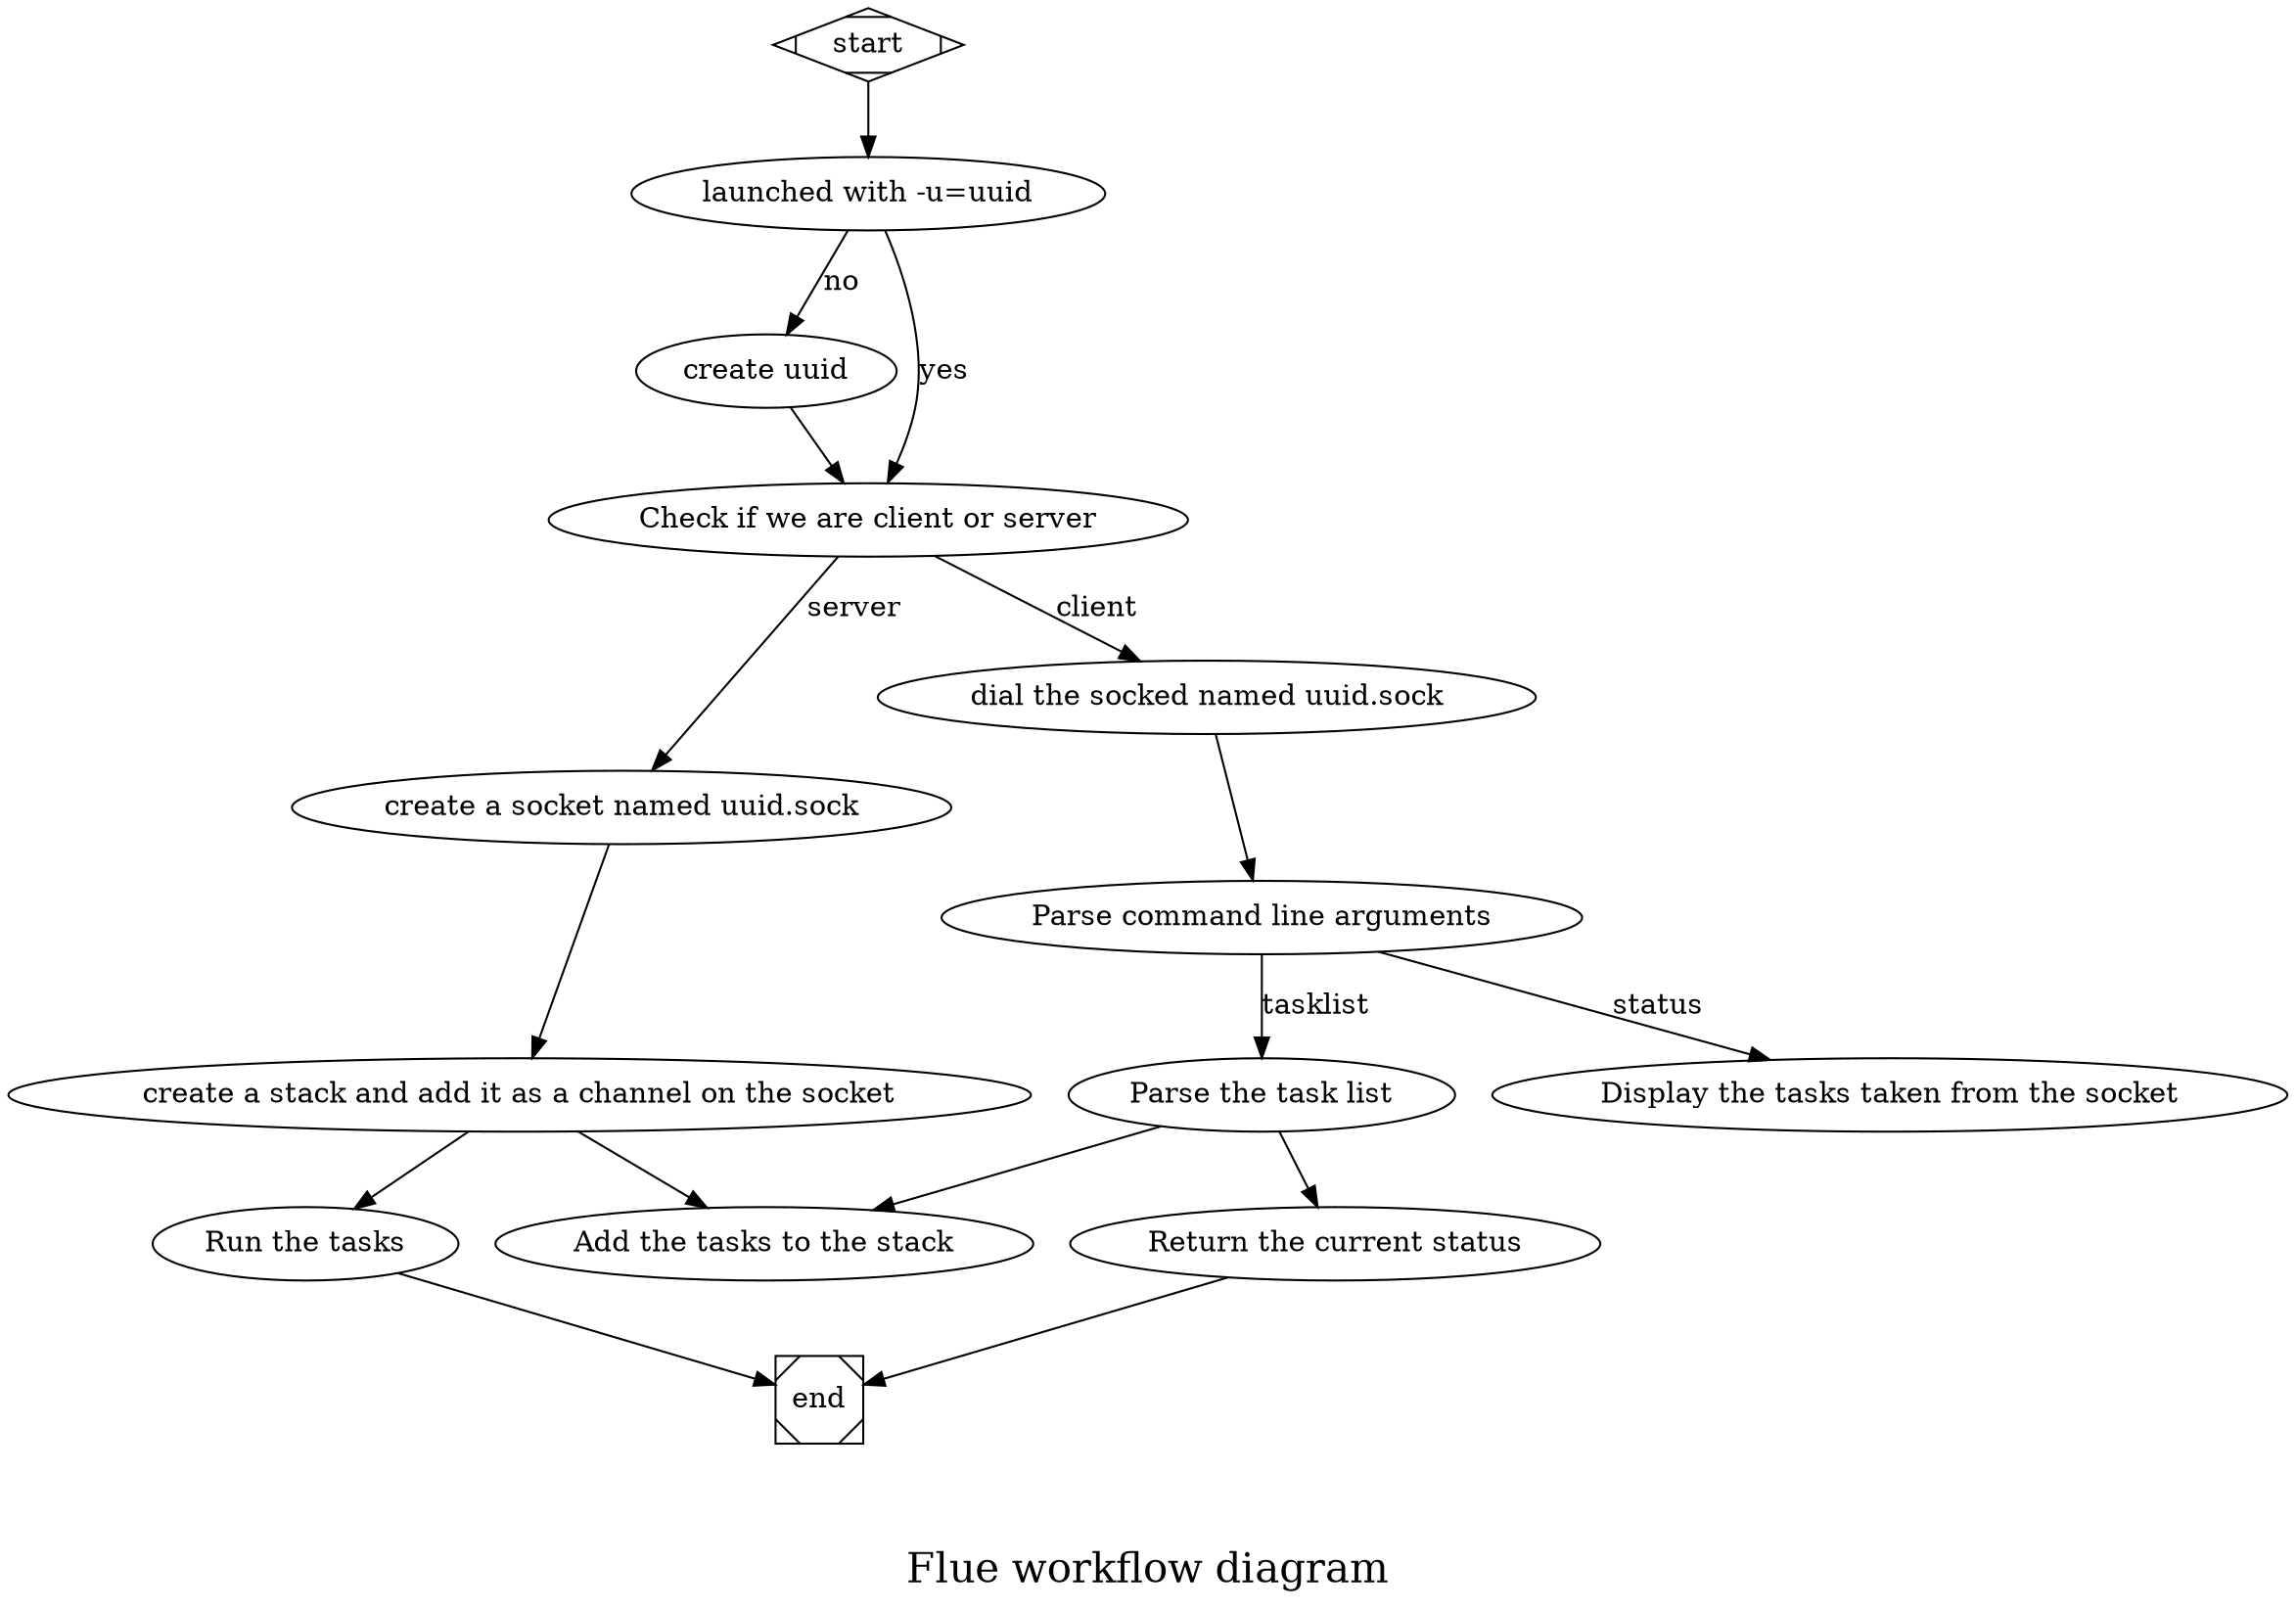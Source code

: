 digraph flue {

    start -> "launched with -u=uuid";
    "launched with -u=uuid" -> "create uuid" [label="no"];
    "create uuid" -> "Check if we are client or server";
    "launched with -u=uuid" -> "Check if we are client or server" [label="yes"];

    "Check if we are client or server" -> "create a socket named uuid.sock" [label="server"];
    "Check if we are client or server" -> "dial the socked named uuid.sock" [label="client"];

    "create a socket named uuid.sock" -> "create a stack and add it as a channel on the socket";
    "create a stack and add it as a channel on the socket" -> "Add the tasks to the stack";
    "dial the socked named uuid.sock" -> "Parse command line arguments" ;
    "Parse command line arguments"  -> "Display the tasks taken from the socket" [label="status"];
    "Parse command line arguments"  -> "Parse the task list" [label="tasklist"];
    "Parse the task list"  -> "Add the tasks to the stack"; 
    "Parse the task list"  -> "Return the current status" ;
    "create a stack and add it as a channel on the socket" -> "Run the tasks";
    "Run the tasks" -> end;
    "Return the current status" -> end;

    node [shape=diamond,style=filled,color=lightgrey]; "Check if we are client or server"; "launched with -u=uuid"; 
    start [shape=Mdiamond];
    end [shape=Msquare];
    label = "\n\nFlue workflow diagram";
    fontsize=20;

}
